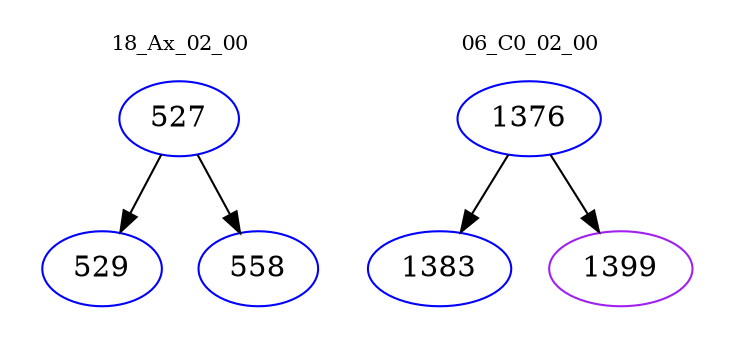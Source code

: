 digraph{
subgraph cluster_0 {
color = white
label = "18_Ax_02_00";
fontsize=10;
T0_527 [label="527", color="blue"]
T0_527 -> T0_529 [color="black"]
T0_529 [label="529", color="blue"]
T0_527 -> T0_558 [color="black"]
T0_558 [label="558", color="blue"]
}
subgraph cluster_1 {
color = white
label = "06_C0_02_00";
fontsize=10;
T1_1376 [label="1376", color="blue"]
T1_1376 -> T1_1383 [color="black"]
T1_1383 [label="1383", color="blue"]
T1_1376 -> T1_1399 [color="black"]
T1_1399 [label="1399", color="purple"]
}
}
